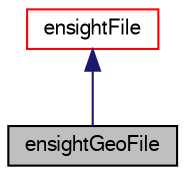 digraph "ensightGeoFile"
{
  bgcolor="transparent";
  edge [fontname="FreeSans",fontsize="10",labelfontname="FreeSans",labelfontsize="10"];
  node [fontname="FreeSans",fontsize="10",shape=record];
  Node7 [label="ensightGeoFile",height=0.2,width=0.4,color="black", fillcolor="grey75", style="filled", fontcolor="black"];
  Node8 -> Node7 [dir="back",color="midnightblue",fontsize="10",style="solid",fontname="FreeSans"];
  Node8 [label="ensightFile",height=0.2,width=0.4,color="red",URL="$a21298.html",tooltip="Ensight output with specialized write() for strings, integers and floats. Correctly handles binary wr..."];
}
